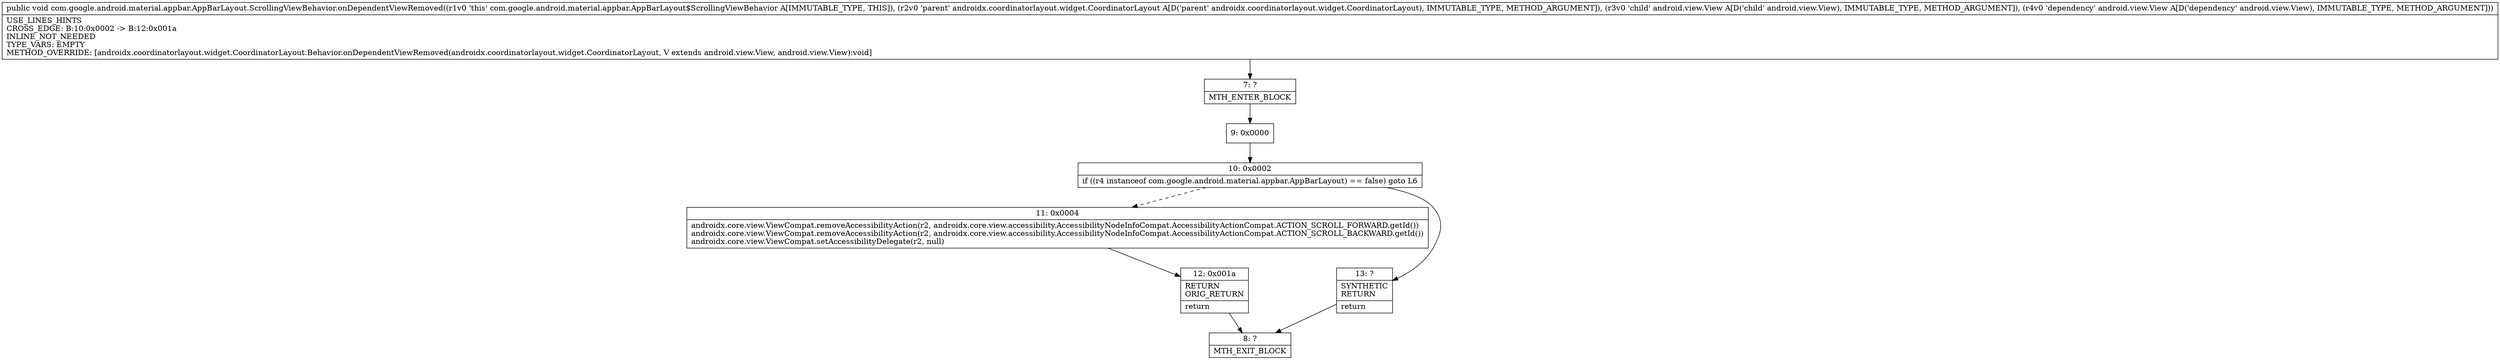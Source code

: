 digraph "CFG forcom.google.android.material.appbar.AppBarLayout.ScrollingViewBehavior.onDependentViewRemoved(Landroidx\/coordinatorlayout\/widget\/CoordinatorLayout;Landroid\/view\/View;Landroid\/view\/View;)V" {
Node_7 [shape=record,label="{7\:\ ?|MTH_ENTER_BLOCK\l}"];
Node_9 [shape=record,label="{9\:\ 0x0000}"];
Node_10 [shape=record,label="{10\:\ 0x0002|if ((r4 instanceof com.google.android.material.appbar.AppBarLayout) == false) goto L6\l}"];
Node_11 [shape=record,label="{11\:\ 0x0004|androidx.core.view.ViewCompat.removeAccessibilityAction(r2, androidx.core.view.accessibility.AccessibilityNodeInfoCompat.AccessibilityActionCompat.ACTION_SCROLL_FORWARD.getId())\landroidx.core.view.ViewCompat.removeAccessibilityAction(r2, androidx.core.view.accessibility.AccessibilityNodeInfoCompat.AccessibilityActionCompat.ACTION_SCROLL_BACKWARD.getId())\landroidx.core.view.ViewCompat.setAccessibilityDelegate(r2, null)\l}"];
Node_12 [shape=record,label="{12\:\ 0x001a|RETURN\lORIG_RETURN\l|return\l}"];
Node_8 [shape=record,label="{8\:\ ?|MTH_EXIT_BLOCK\l}"];
Node_13 [shape=record,label="{13\:\ ?|SYNTHETIC\lRETURN\l|return\l}"];
MethodNode[shape=record,label="{public void com.google.android.material.appbar.AppBarLayout.ScrollingViewBehavior.onDependentViewRemoved((r1v0 'this' com.google.android.material.appbar.AppBarLayout$ScrollingViewBehavior A[IMMUTABLE_TYPE, THIS]), (r2v0 'parent' androidx.coordinatorlayout.widget.CoordinatorLayout A[D('parent' androidx.coordinatorlayout.widget.CoordinatorLayout), IMMUTABLE_TYPE, METHOD_ARGUMENT]), (r3v0 'child' android.view.View A[D('child' android.view.View), IMMUTABLE_TYPE, METHOD_ARGUMENT]), (r4v0 'dependency' android.view.View A[D('dependency' android.view.View), IMMUTABLE_TYPE, METHOD_ARGUMENT]))  | USE_LINES_HINTS\lCROSS_EDGE: B:10:0x0002 \-\> B:12:0x001a\lINLINE_NOT_NEEDED\lTYPE_VARS: EMPTY\lMETHOD_OVERRIDE: [androidx.coordinatorlayout.widget.CoordinatorLayout.Behavior.onDependentViewRemoved(androidx.coordinatorlayout.widget.CoordinatorLayout, V extends android.view.View, android.view.View):void]\l}"];
MethodNode -> Node_7;Node_7 -> Node_9;
Node_9 -> Node_10;
Node_10 -> Node_11[style=dashed];
Node_10 -> Node_13;
Node_11 -> Node_12;
Node_12 -> Node_8;
Node_13 -> Node_8;
}

